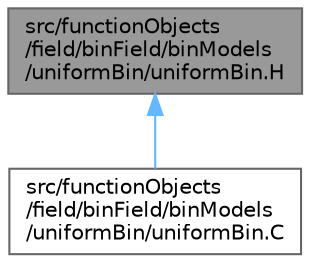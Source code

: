 digraph "src/functionObjects/field/binField/binModels/uniformBin/uniformBin.H"
{
 // LATEX_PDF_SIZE
  bgcolor="transparent";
  edge [fontname=Helvetica,fontsize=10,labelfontname=Helvetica,labelfontsize=10];
  node [fontname=Helvetica,fontsize=10,shape=box,height=0.2,width=0.4];
  Node1 [id="Node000001",label="src/functionObjects\l/field/binField/binModels\l/uniformBin/uniformBin.H",height=0.2,width=0.4,color="gray40", fillcolor="grey60", style="filled", fontcolor="black",tooltip=" "];
  Node1 -> Node2 [id="edge1_Node000001_Node000002",dir="back",color="steelblue1",style="solid",tooltip=" "];
  Node2 [id="Node000002",label="src/functionObjects\l/field/binField/binModels\l/uniformBin/uniformBin.C",height=0.2,width=0.4,color="grey40", fillcolor="white", style="filled",URL="$uniformBin_8C.html",tooltip=" "];
}
